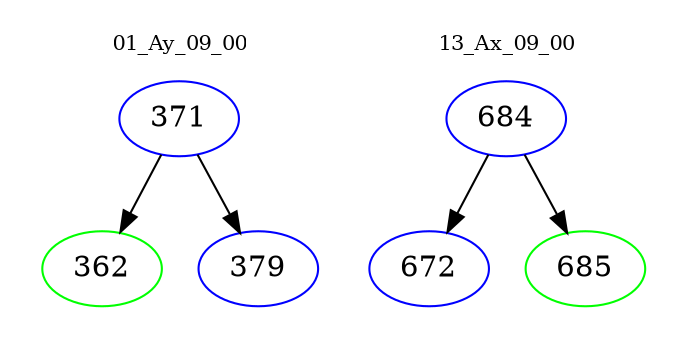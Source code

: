 digraph{
subgraph cluster_0 {
color = white
label = "01_Ay_09_00";
fontsize=10;
T0_371 [label="371", color="blue"]
T0_371 -> T0_362 [color="black"]
T0_362 [label="362", color="green"]
T0_371 -> T0_379 [color="black"]
T0_379 [label="379", color="blue"]
}
subgraph cluster_1 {
color = white
label = "13_Ax_09_00";
fontsize=10;
T1_684 [label="684", color="blue"]
T1_684 -> T1_672 [color="black"]
T1_672 [label="672", color="blue"]
T1_684 -> T1_685 [color="black"]
T1_685 [label="685", color="green"]
}
}
